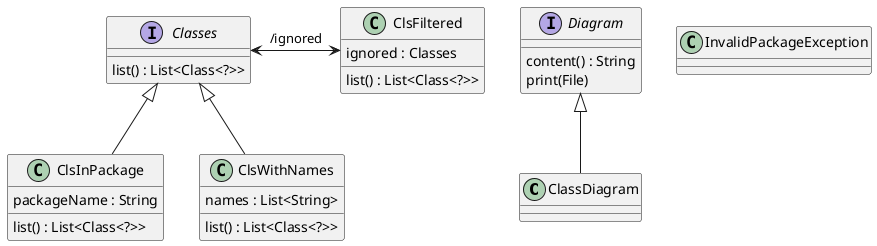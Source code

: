 @startuml

class "ClassDiagram"

interface "Classes" {
  list() : List<Class<?>>
}

class "ClsFiltered" {
  ignored : Classes
  list() : List<Class<?>>
}

class "ClsInPackage" {
  packageName : String
  list() : List<Class<?>>
}

class "ClsWithNames" {
  names : List<String>
  list() : List<Class<?>>
}

interface "Diagram" {
  content() : String
  print(File)
}

class "InvalidPackageException"

"Classes" <-> "ClsFiltered" : /ignored
"Classes" <|-- "ClsInPackage"
"Classes" <|-- "ClsWithNames"
"Diagram" <|-- "ClassDiagram"

@enduml